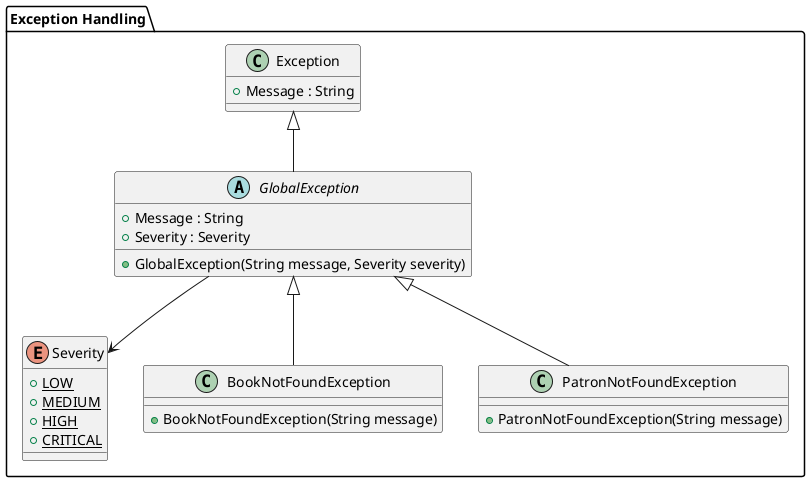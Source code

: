 @startuml

package "Exception Handling" {
    ' Native from C#
    class Exception {
        + Message : String
    }

    enum Severity {
        {static} + LOW
        {static} + MEDIUM
        {static} + HIGH
        {static} + CRITICAL
    }

    abstract class GlobalException {
        + Message : String
        + Severity : Severity
        + GlobalException(String message, Severity severity)
    }

    class BookNotFoundException {
        + BookNotFoundException(String message)
    }

    class PatronNotFoundException {
        + PatronNotFoundException(String message)
    }

    Exception <|-- GlobalException
    GlobalException <|-- BookNotFoundException
    GlobalException <|-- PatronNotFoundException
    GlobalException --> Severity
}

@enduml
